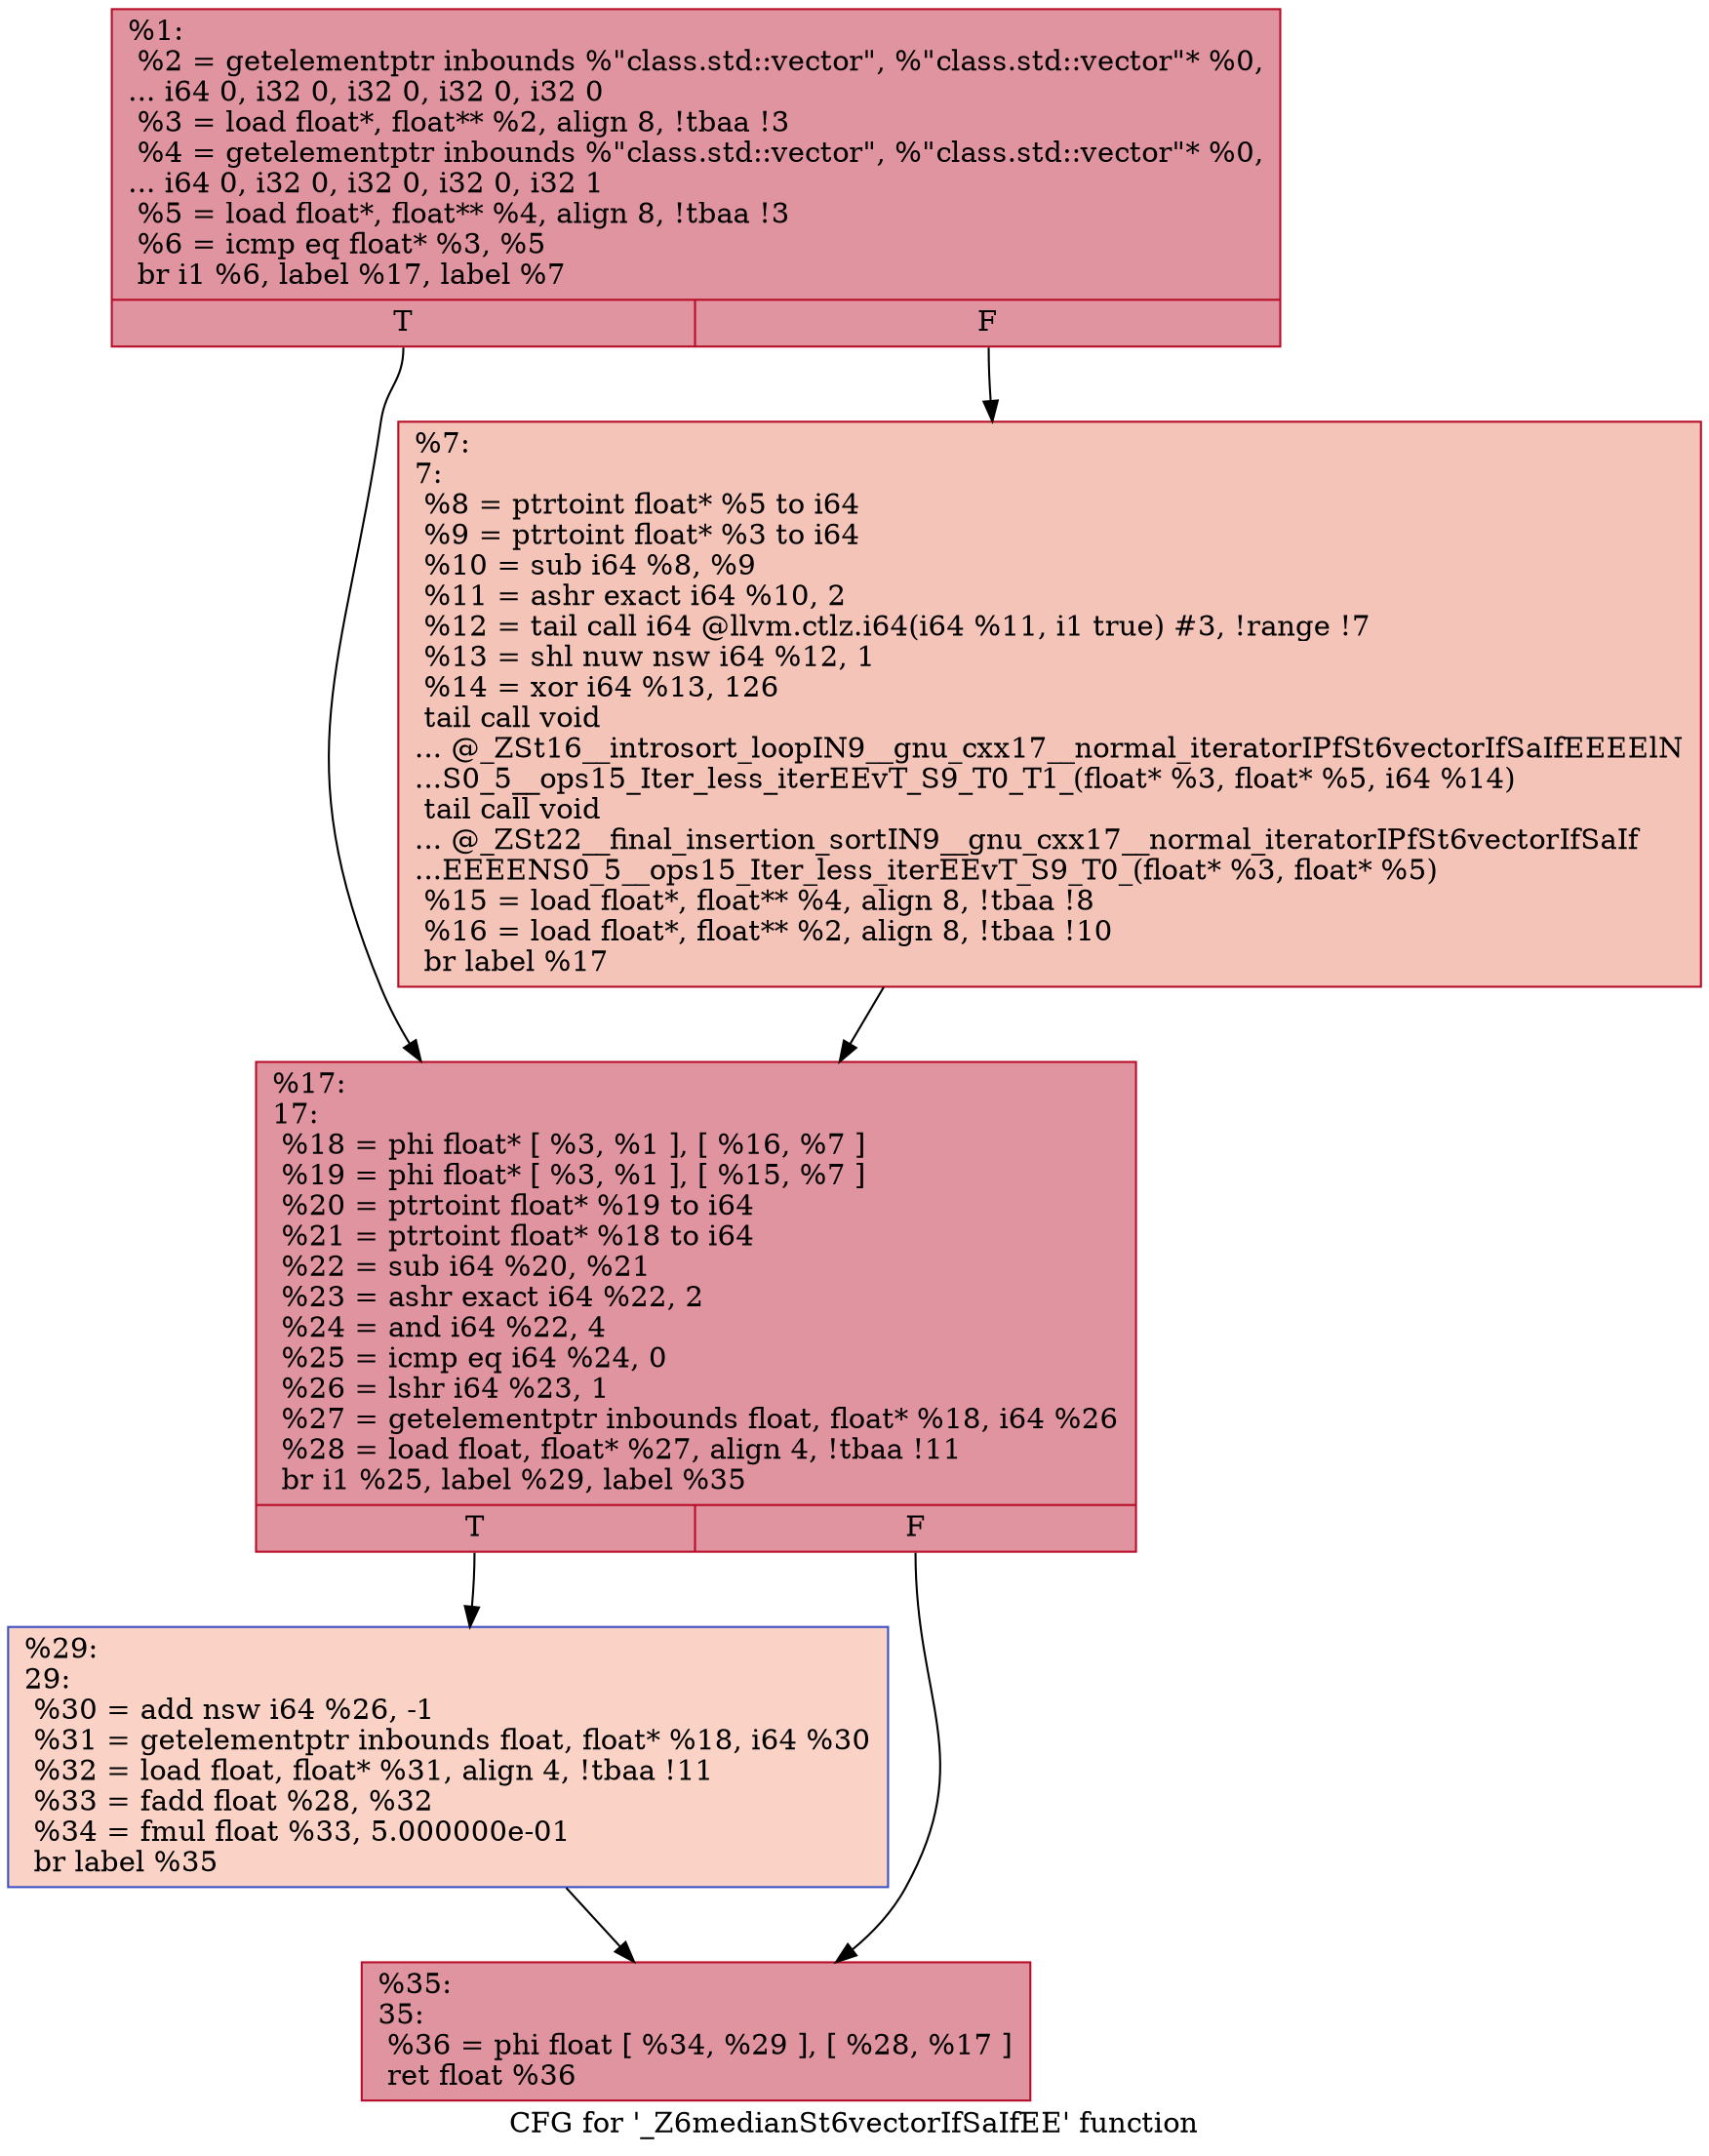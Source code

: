 digraph "CFG for '_Z6medianSt6vectorIfSaIfEE' function" {
	label="CFG for '_Z6medianSt6vectorIfSaIfEE' function";

	Node0x55611338e5a0 [shape=record,color="#b70d28ff", style=filled, fillcolor="#b70d2870",label="{%1:\l  %2 = getelementptr inbounds %\"class.std::vector\", %\"class.std::vector\"* %0,\l... i64 0, i32 0, i32 0, i32 0, i32 0\l  %3 = load float*, float** %2, align 8, !tbaa !3\l  %4 = getelementptr inbounds %\"class.std::vector\", %\"class.std::vector\"* %0,\l... i64 0, i32 0, i32 0, i32 0, i32 1\l  %5 = load float*, float** %4, align 8, !tbaa !3\l  %6 = icmp eq float* %3, %5\l  br i1 %6, label %17, label %7\l|{<s0>T|<s1>F}}"];
	Node0x55611338e5a0:s0 -> Node0x5561133900c0;
	Node0x55611338e5a0:s1 -> Node0x556113390150;
	Node0x556113390150 [shape=record,color="#b70d28ff", style=filled, fillcolor="#e97a5f70",label="{%7:\l7:                                                \l  %8 = ptrtoint float* %5 to i64\l  %9 = ptrtoint float* %3 to i64\l  %10 = sub i64 %8, %9\l  %11 = ashr exact i64 %10, 2\l  %12 = tail call i64 @llvm.ctlz.i64(i64 %11, i1 true) #3, !range !7\l  %13 = shl nuw nsw i64 %12, 1\l  %14 = xor i64 %13, 126\l  tail call void\l... @_ZSt16__introsort_loopIN9__gnu_cxx17__normal_iteratorIPfSt6vectorIfSaIfEEEElN\l...S0_5__ops15_Iter_less_iterEEvT_S9_T0_T1_(float* %3, float* %5, i64 %14)\l  tail call void\l... @_ZSt22__final_insertion_sortIN9__gnu_cxx17__normal_iteratorIPfSt6vectorIfSaIf\l...EEEENS0_5__ops15_Iter_less_iterEEvT_S9_T0_(float* %3, float* %5)\l  %15 = load float*, float** %4, align 8, !tbaa !8\l  %16 = load float*, float** %2, align 8, !tbaa !10\l  br label %17\l}"];
	Node0x556113390150 -> Node0x5561133900c0;
	Node0x5561133900c0 [shape=record,color="#b70d28ff", style=filled, fillcolor="#b70d2870",label="{%17:\l17:                                               \l  %18 = phi float* [ %3, %1 ], [ %16, %7 ]\l  %19 = phi float* [ %3, %1 ], [ %15, %7 ]\l  %20 = ptrtoint float* %19 to i64\l  %21 = ptrtoint float* %18 to i64\l  %22 = sub i64 %20, %21\l  %23 = ashr exact i64 %22, 2\l  %24 = and i64 %22, 4\l  %25 = icmp eq i64 %24, 0\l  %26 = lshr i64 %23, 1\l  %27 = getelementptr inbounds float, float* %18, i64 %26\l  %28 = load float, float* %27, align 4, !tbaa !11\l  br i1 %25, label %29, label %35\l|{<s0>T|<s1>F}}"];
	Node0x5561133900c0:s0 -> Node0x556113391800;
	Node0x5561133900c0:s1 -> Node0x556113391890;
	Node0x556113391800 [shape=record,color="#3d50c3ff", style=filled, fillcolor="#f59c7d70",label="{%29:\l29:                                               \l  %30 = add nsw i64 %26, -1\l  %31 = getelementptr inbounds float, float* %18, i64 %30\l  %32 = load float, float* %31, align 4, !tbaa !11\l  %33 = fadd float %28, %32\l  %34 = fmul float %33, 5.000000e-01\l  br label %35\l}"];
	Node0x556113391800 -> Node0x556113391890;
	Node0x556113391890 [shape=record,color="#b70d28ff", style=filled, fillcolor="#b70d2870",label="{%35:\l35:                                               \l  %36 = phi float [ %34, %29 ], [ %28, %17 ]\l  ret float %36\l}"];
}
